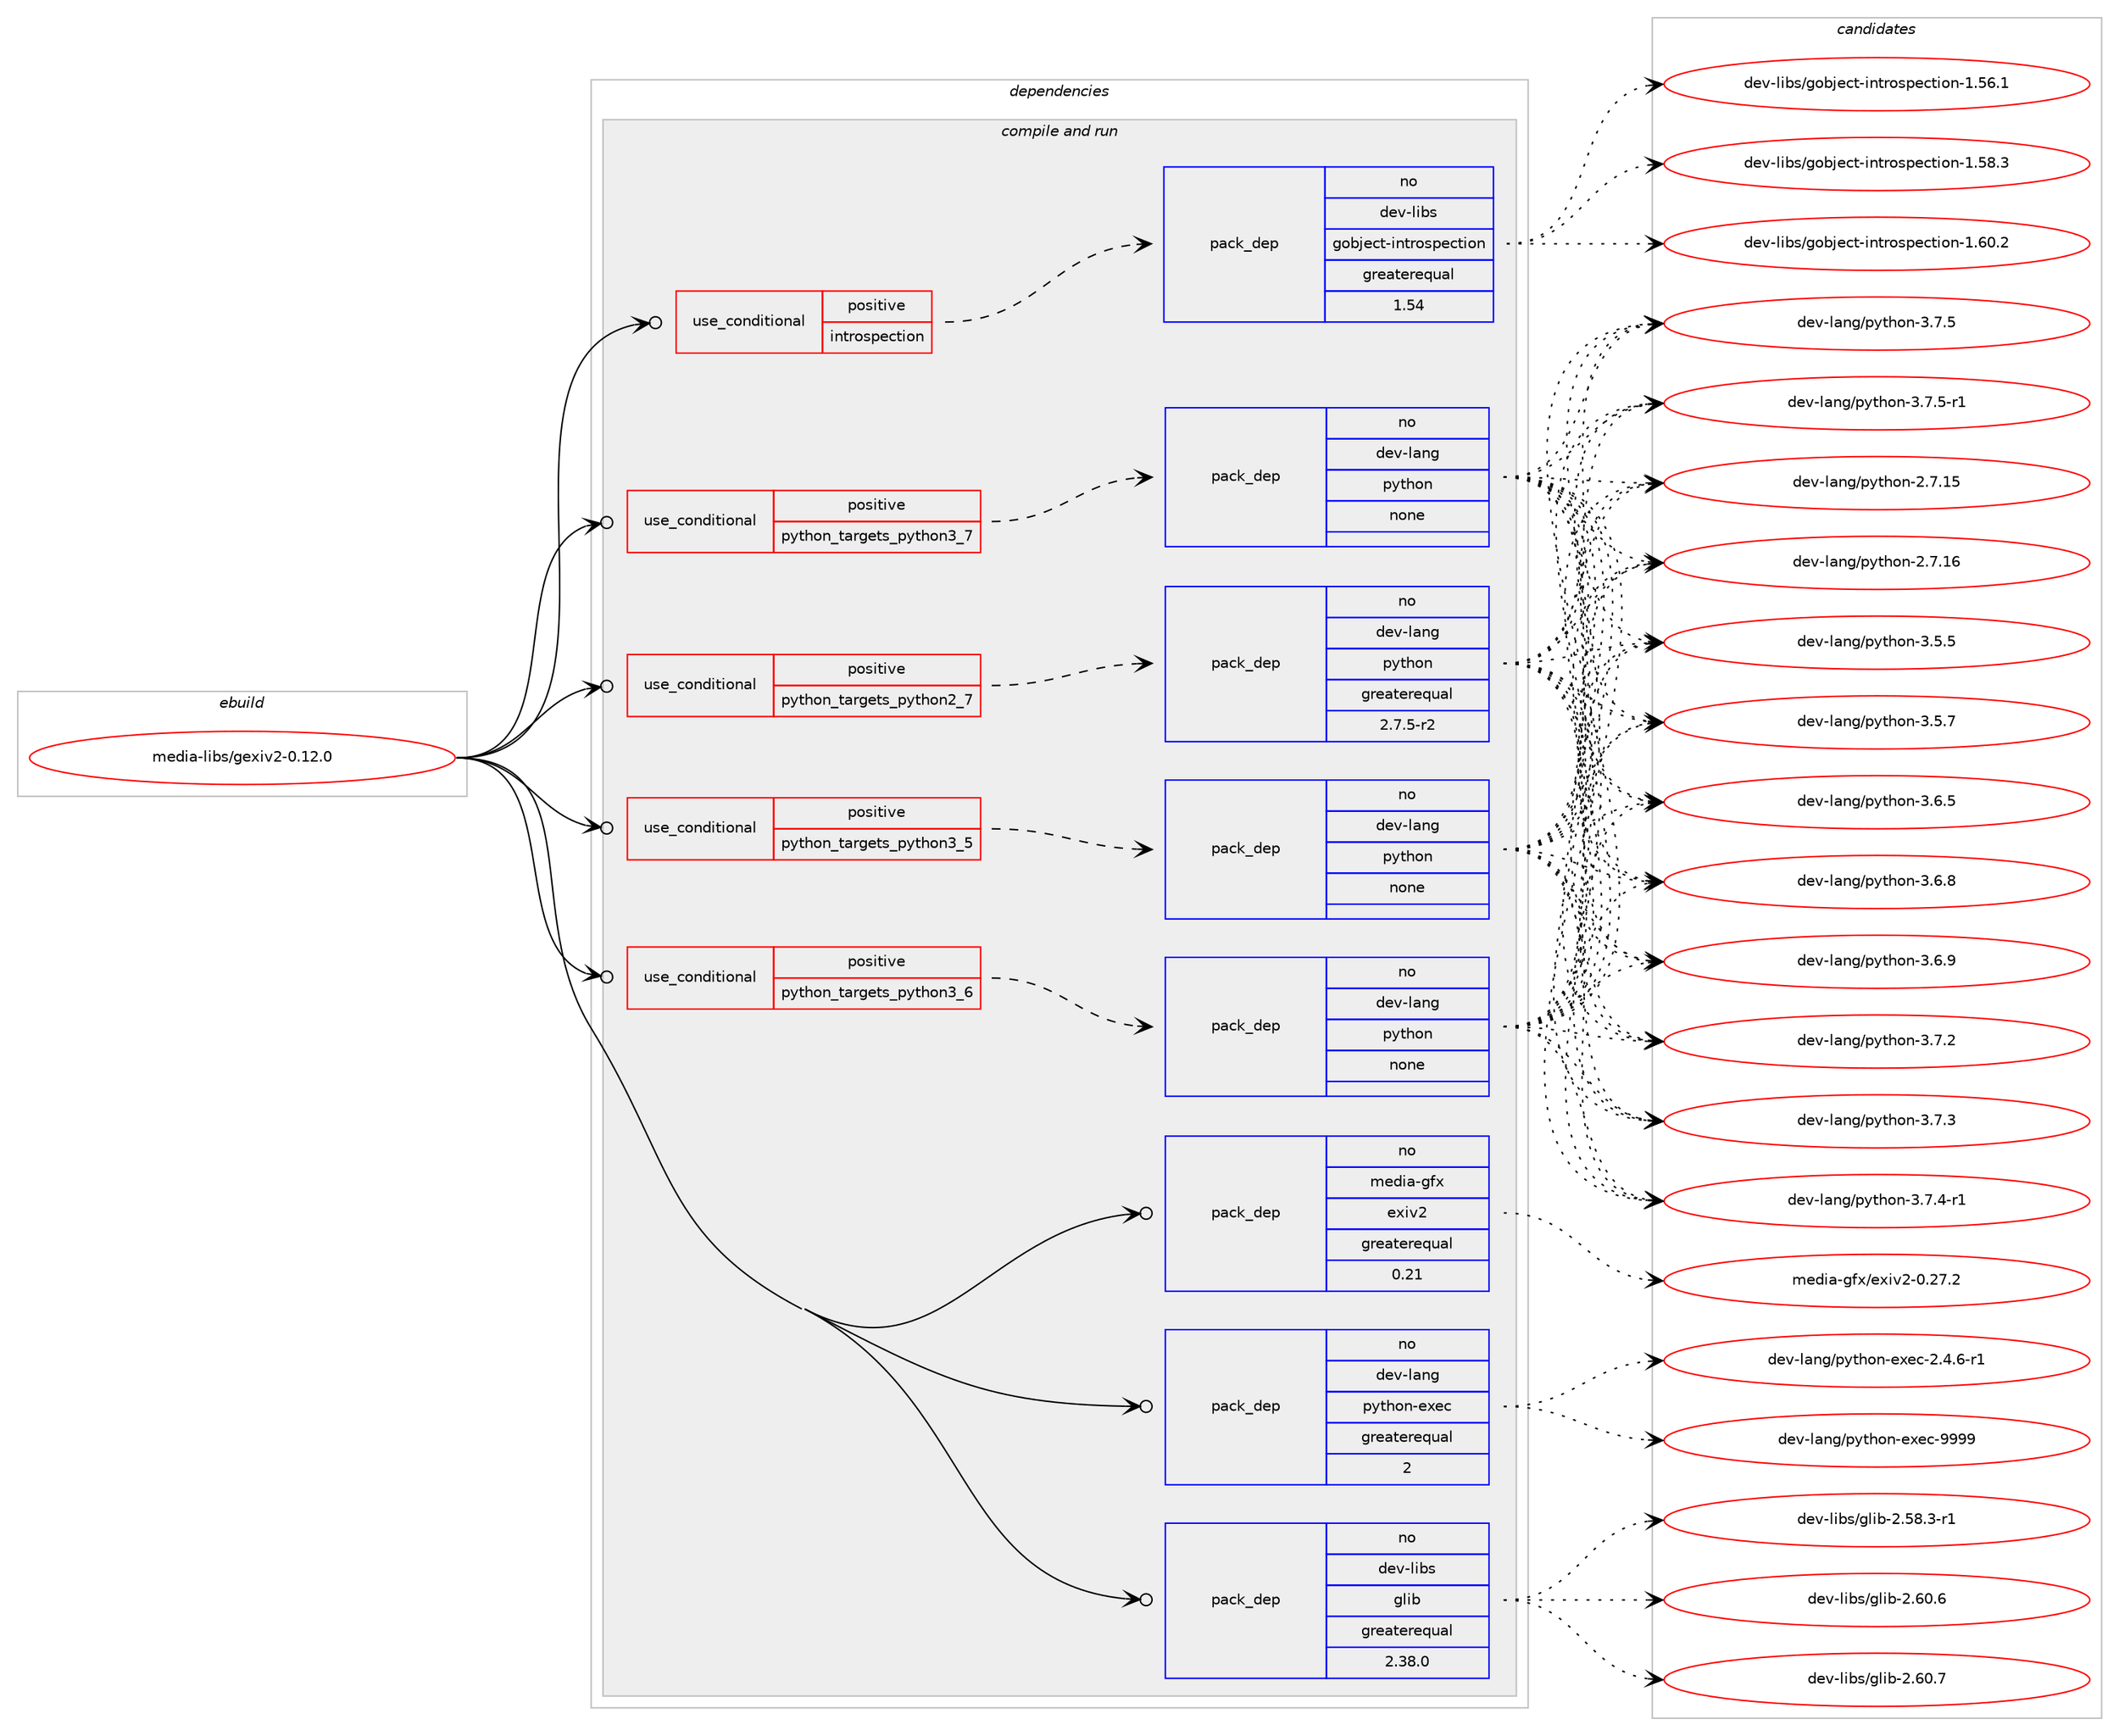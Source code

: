 digraph prolog {

# *************
# Graph options
# *************

newrank=true;
concentrate=true;
compound=true;
graph [rankdir=LR,fontname=Helvetica,fontsize=10,ranksep=1.5];#, ranksep=2.5, nodesep=0.2];
edge  [arrowhead=vee];
node  [fontname=Helvetica,fontsize=10];

# **********
# The ebuild
# **********

subgraph cluster_leftcol {
color=gray;
rank=same;
label=<<i>ebuild</i>>;
id [label="media-libs/gexiv2-0.12.0", color=red, width=4, href="../media-libs/gexiv2-0.12.0.svg"];
}

# ****************
# The dependencies
# ****************

subgraph cluster_midcol {
color=gray;
label=<<i>dependencies</i>>;
subgraph cluster_compile {
fillcolor="#eeeeee";
style=filled;
label=<<i>compile</i>>;
}
subgraph cluster_compileandrun {
fillcolor="#eeeeee";
style=filled;
label=<<i>compile and run</i>>;
subgraph cond191082 {
dependency785759 [label=<<TABLE BORDER="0" CELLBORDER="1" CELLSPACING="0" CELLPADDING="4"><TR><TD ROWSPAN="3" CELLPADDING="10">use_conditional</TD></TR><TR><TD>positive</TD></TR><TR><TD>introspection</TD></TR></TABLE>>, shape=none, color=red];
subgraph pack581026 {
dependency785760 [label=<<TABLE BORDER="0" CELLBORDER="1" CELLSPACING="0" CELLPADDING="4" WIDTH="220"><TR><TD ROWSPAN="6" CELLPADDING="30">pack_dep</TD></TR><TR><TD WIDTH="110">no</TD></TR><TR><TD>dev-libs</TD></TR><TR><TD>gobject-introspection</TD></TR><TR><TD>greaterequal</TD></TR><TR><TD>1.54</TD></TR></TABLE>>, shape=none, color=blue];
}
dependency785759:e -> dependency785760:w [weight=20,style="dashed",arrowhead="vee"];
}
id:e -> dependency785759:w [weight=20,style="solid",arrowhead="odotvee"];
subgraph cond191083 {
dependency785761 [label=<<TABLE BORDER="0" CELLBORDER="1" CELLSPACING="0" CELLPADDING="4"><TR><TD ROWSPAN="3" CELLPADDING="10">use_conditional</TD></TR><TR><TD>positive</TD></TR><TR><TD>python_targets_python2_7</TD></TR></TABLE>>, shape=none, color=red];
subgraph pack581027 {
dependency785762 [label=<<TABLE BORDER="0" CELLBORDER="1" CELLSPACING="0" CELLPADDING="4" WIDTH="220"><TR><TD ROWSPAN="6" CELLPADDING="30">pack_dep</TD></TR><TR><TD WIDTH="110">no</TD></TR><TR><TD>dev-lang</TD></TR><TR><TD>python</TD></TR><TR><TD>greaterequal</TD></TR><TR><TD>2.7.5-r2</TD></TR></TABLE>>, shape=none, color=blue];
}
dependency785761:e -> dependency785762:w [weight=20,style="dashed",arrowhead="vee"];
}
id:e -> dependency785761:w [weight=20,style="solid",arrowhead="odotvee"];
subgraph cond191084 {
dependency785763 [label=<<TABLE BORDER="0" CELLBORDER="1" CELLSPACING="0" CELLPADDING="4"><TR><TD ROWSPAN="3" CELLPADDING="10">use_conditional</TD></TR><TR><TD>positive</TD></TR><TR><TD>python_targets_python3_5</TD></TR></TABLE>>, shape=none, color=red];
subgraph pack581028 {
dependency785764 [label=<<TABLE BORDER="0" CELLBORDER="1" CELLSPACING="0" CELLPADDING="4" WIDTH="220"><TR><TD ROWSPAN="6" CELLPADDING="30">pack_dep</TD></TR><TR><TD WIDTH="110">no</TD></TR><TR><TD>dev-lang</TD></TR><TR><TD>python</TD></TR><TR><TD>none</TD></TR><TR><TD></TD></TR></TABLE>>, shape=none, color=blue];
}
dependency785763:e -> dependency785764:w [weight=20,style="dashed",arrowhead="vee"];
}
id:e -> dependency785763:w [weight=20,style="solid",arrowhead="odotvee"];
subgraph cond191085 {
dependency785765 [label=<<TABLE BORDER="0" CELLBORDER="1" CELLSPACING="0" CELLPADDING="4"><TR><TD ROWSPAN="3" CELLPADDING="10">use_conditional</TD></TR><TR><TD>positive</TD></TR><TR><TD>python_targets_python3_6</TD></TR></TABLE>>, shape=none, color=red];
subgraph pack581029 {
dependency785766 [label=<<TABLE BORDER="0" CELLBORDER="1" CELLSPACING="0" CELLPADDING="4" WIDTH="220"><TR><TD ROWSPAN="6" CELLPADDING="30">pack_dep</TD></TR><TR><TD WIDTH="110">no</TD></TR><TR><TD>dev-lang</TD></TR><TR><TD>python</TD></TR><TR><TD>none</TD></TR><TR><TD></TD></TR></TABLE>>, shape=none, color=blue];
}
dependency785765:e -> dependency785766:w [weight=20,style="dashed",arrowhead="vee"];
}
id:e -> dependency785765:w [weight=20,style="solid",arrowhead="odotvee"];
subgraph cond191086 {
dependency785767 [label=<<TABLE BORDER="0" CELLBORDER="1" CELLSPACING="0" CELLPADDING="4"><TR><TD ROWSPAN="3" CELLPADDING="10">use_conditional</TD></TR><TR><TD>positive</TD></TR><TR><TD>python_targets_python3_7</TD></TR></TABLE>>, shape=none, color=red];
subgraph pack581030 {
dependency785768 [label=<<TABLE BORDER="0" CELLBORDER="1" CELLSPACING="0" CELLPADDING="4" WIDTH="220"><TR><TD ROWSPAN="6" CELLPADDING="30">pack_dep</TD></TR><TR><TD WIDTH="110">no</TD></TR><TR><TD>dev-lang</TD></TR><TR><TD>python</TD></TR><TR><TD>none</TD></TR><TR><TD></TD></TR></TABLE>>, shape=none, color=blue];
}
dependency785767:e -> dependency785768:w [weight=20,style="dashed",arrowhead="vee"];
}
id:e -> dependency785767:w [weight=20,style="solid",arrowhead="odotvee"];
subgraph pack581031 {
dependency785769 [label=<<TABLE BORDER="0" CELLBORDER="1" CELLSPACING="0" CELLPADDING="4" WIDTH="220"><TR><TD ROWSPAN="6" CELLPADDING="30">pack_dep</TD></TR><TR><TD WIDTH="110">no</TD></TR><TR><TD>dev-lang</TD></TR><TR><TD>python-exec</TD></TR><TR><TD>greaterequal</TD></TR><TR><TD>2</TD></TR></TABLE>>, shape=none, color=blue];
}
id:e -> dependency785769:w [weight=20,style="solid",arrowhead="odotvee"];
subgraph pack581032 {
dependency785770 [label=<<TABLE BORDER="0" CELLBORDER="1" CELLSPACING="0" CELLPADDING="4" WIDTH="220"><TR><TD ROWSPAN="6" CELLPADDING="30">pack_dep</TD></TR><TR><TD WIDTH="110">no</TD></TR><TR><TD>dev-libs</TD></TR><TR><TD>glib</TD></TR><TR><TD>greaterequal</TD></TR><TR><TD>2.38.0</TD></TR></TABLE>>, shape=none, color=blue];
}
id:e -> dependency785770:w [weight=20,style="solid",arrowhead="odotvee"];
subgraph pack581033 {
dependency785771 [label=<<TABLE BORDER="0" CELLBORDER="1" CELLSPACING="0" CELLPADDING="4" WIDTH="220"><TR><TD ROWSPAN="6" CELLPADDING="30">pack_dep</TD></TR><TR><TD WIDTH="110">no</TD></TR><TR><TD>media-gfx</TD></TR><TR><TD>exiv2</TD></TR><TR><TD>greaterequal</TD></TR><TR><TD>0.21</TD></TR></TABLE>>, shape=none, color=blue];
}
id:e -> dependency785771:w [weight=20,style="solid",arrowhead="odotvee"];
}
subgraph cluster_run {
fillcolor="#eeeeee";
style=filled;
label=<<i>run</i>>;
}
}

# **************
# The candidates
# **************

subgraph cluster_choices {
rank=same;
color=gray;
label=<<i>candidates</i>>;

subgraph choice581026 {
color=black;
nodesep=1;
choice1001011184510810598115471031119810610199116451051101161141111151121019911610511111045494653544649 [label="dev-libs/gobject-introspection-1.56.1", color=red, width=4,href="../dev-libs/gobject-introspection-1.56.1.svg"];
choice1001011184510810598115471031119810610199116451051101161141111151121019911610511111045494653564651 [label="dev-libs/gobject-introspection-1.58.3", color=red, width=4,href="../dev-libs/gobject-introspection-1.58.3.svg"];
choice1001011184510810598115471031119810610199116451051101161141111151121019911610511111045494654484650 [label="dev-libs/gobject-introspection-1.60.2", color=red, width=4,href="../dev-libs/gobject-introspection-1.60.2.svg"];
dependency785760:e -> choice1001011184510810598115471031119810610199116451051101161141111151121019911610511111045494653544649:w [style=dotted,weight="100"];
dependency785760:e -> choice1001011184510810598115471031119810610199116451051101161141111151121019911610511111045494653564651:w [style=dotted,weight="100"];
dependency785760:e -> choice1001011184510810598115471031119810610199116451051101161141111151121019911610511111045494654484650:w [style=dotted,weight="100"];
}
subgraph choice581027 {
color=black;
nodesep=1;
choice10010111845108971101034711212111610411111045504655464953 [label="dev-lang/python-2.7.15", color=red, width=4,href="../dev-lang/python-2.7.15.svg"];
choice10010111845108971101034711212111610411111045504655464954 [label="dev-lang/python-2.7.16", color=red, width=4,href="../dev-lang/python-2.7.16.svg"];
choice100101118451089711010347112121116104111110455146534653 [label="dev-lang/python-3.5.5", color=red, width=4,href="../dev-lang/python-3.5.5.svg"];
choice100101118451089711010347112121116104111110455146534655 [label="dev-lang/python-3.5.7", color=red, width=4,href="../dev-lang/python-3.5.7.svg"];
choice100101118451089711010347112121116104111110455146544653 [label="dev-lang/python-3.6.5", color=red, width=4,href="../dev-lang/python-3.6.5.svg"];
choice100101118451089711010347112121116104111110455146544656 [label="dev-lang/python-3.6.8", color=red, width=4,href="../dev-lang/python-3.6.8.svg"];
choice100101118451089711010347112121116104111110455146544657 [label="dev-lang/python-3.6.9", color=red, width=4,href="../dev-lang/python-3.6.9.svg"];
choice100101118451089711010347112121116104111110455146554650 [label="dev-lang/python-3.7.2", color=red, width=4,href="../dev-lang/python-3.7.2.svg"];
choice100101118451089711010347112121116104111110455146554651 [label="dev-lang/python-3.7.3", color=red, width=4,href="../dev-lang/python-3.7.3.svg"];
choice1001011184510897110103471121211161041111104551465546524511449 [label="dev-lang/python-3.7.4-r1", color=red, width=4,href="../dev-lang/python-3.7.4-r1.svg"];
choice100101118451089711010347112121116104111110455146554653 [label="dev-lang/python-3.7.5", color=red, width=4,href="../dev-lang/python-3.7.5.svg"];
choice1001011184510897110103471121211161041111104551465546534511449 [label="dev-lang/python-3.7.5-r1", color=red, width=4,href="../dev-lang/python-3.7.5-r1.svg"];
dependency785762:e -> choice10010111845108971101034711212111610411111045504655464953:w [style=dotted,weight="100"];
dependency785762:e -> choice10010111845108971101034711212111610411111045504655464954:w [style=dotted,weight="100"];
dependency785762:e -> choice100101118451089711010347112121116104111110455146534653:w [style=dotted,weight="100"];
dependency785762:e -> choice100101118451089711010347112121116104111110455146534655:w [style=dotted,weight="100"];
dependency785762:e -> choice100101118451089711010347112121116104111110455146544653:w [style=dotted,weight="100"];
dependency785762:e -> choice100101118451089711010347112121116104111110455146544656:w [style=dotted,weight="100"];
dependency785762:e -> choice100101118451089711010347112121116104111110455146544657:w [style=dotted,weight="100"];
dependency785762:e -> choice100101118451089711010347112121116104111110455146554650:w [style=dotted,weight="100"];
dependency785762:e -> choice100101118451089711010347112121116104111110455146554651:w [style=dotted,weight="100"];
dependency785762:e -> choice1001011184510897110103471121211161041111104551465546524511449:w [style=dotted,weight="100"];
dependency785762:e -> choice100101118451089711010347112121116104111110455146554653:w [style=dotted,weight="100"];
dependency785762:e -> choice1001011184510897110103471121211161041111104551465546534511449:w [style=dotted,weight="100"];
}
subgraph choice581028 {
color=black;
nodesep=1;
choice10010111845108971101034711212111610411111045504655464953 [label="dev-lang/python-2.7.15", color=red, width=4,href="../dev-lang/python-2.7.15.svg"];
choice10010111845108971101034711212111610411111045504655464954 [label="dev-lang/python-2.7.16", color=red, width=4,href="../dev-lang/python-2.7.16.svg"];
choice100101118451089711010347112121116104111110455146534653 [label="dev-lang/python-3.5.5", color=red, width=4,href="../dev-lang/python-3.5.5.svg"];
choice100101118451089711010347112121116104111110455146534655 [label="dev-lang/python-3.5.7", color=red, width=4,href="../dev-lang/python-3.5.7.svg"];
choice100101118451089711010347112121116104111110455146544653 [label="dev-lang/python-3.6.5", color=red, width=4,href="../dev-lang/python-3.6.5.svg"];
choice100101118451089711010347112121116104111110455146544656 [label="dev-lang/python-3.6.8", color=red, width=4,href="../dev-lang/python-3.6.8.svg"];
choice100101118451089711010347112121116104111110455146544657 [label="dev-lang/python-3.6.9", color=red, width=4,href="../dev-lang/python-3.6.9.svg"];
choice100101118451089711010347112121116104111110455146554650 [label="dev-lang/python-3.7.2", color=red, width=4,href="../dev-lang/python-3.7.2.svg"];
choice100101118451089711010347112121116104111110455146554651 [label="dev-lang/python-3.7.3", color=red, width=4,href="../dev-lang/python-3.7.3.svg"];
choice1001011184510897110103471121211161041111104551465546524511449 [label="dev-lang/python-3.7.4-r1", color=red, width=4,href="../dev-lang/python-3.7.4-r1.svg"];
choice100101118451089711010347112121116104111110455146554653 [label="dev-lang/python-3.7.5", color=red, width=4,href="../dev-lang/python-3.7.5.svg"];
choice1001011184510897110103471121211161041111104551465546534511449 [label="dev-lang/python-3.7.5-r1", color=red, width=4,href="../dev-lang/python-3.7.5-r1.svg"];
dependency785764:e -> choice10010111845108971101034711212111610411111045504655464953:w [style=dotted,weight="100"];
dependency785764:e -> choice10010111845108971101034711212111610411111045504655464954:w [style=dotted,weight="100"];
dependency785764:e -> choice100101118451089711010347112121116104111110455146534653:w [style=dotted,weight="100"];
dependency785764:e -> choice100101118451089711010347112121116104111110455146534655:w [style=dotted,weight="100"];
dependency785764:e -> choice100101118451089711010347112121116104111110455146544653:w [style=dotted,weight="100"];
dependency785764:e -> choice100101118451089711010347112121116104111110455146544656:w [style=dotted,weight="100"];
dependency785764:e -> choice100101118451089711010347112121116104111110455146544657:w [style=dotted,weight="100"];
dependency785764:e -> choice100101118451089711010347112121116104111110455146554650:w [style=dotted,weight="100"];
dependency785764:e -> choice100101118451089711010347112121116104111110455146554651:w [style=dotted,weight="100"];
dependency785764:e -> choice1001011184510897110103471121211161041111104551465546524511449:w [style=dotted,weight="100"];
dependency785764:e -> choice100101118451089711010347112121116104111110455146554653:w [style=dotted,weight="100"];
dependency785764:e -> choice1001011184510897110103471121211161041111104551465546534511449:w [style=dotted,weight="100"];
}
subgraph choice581029 {
color=black;
nodesep=1;
choice10010111845108971101034711212111610411111045504655464953 [label="dev-lang/python-2.7.15", color=red, width=4,href="../dev-lang/python-2.7.15.svg"];
choice10010111845108971101034711212111610411111045504655464954 [label="dev-lang/python-2.7.16", color=red, width=4,href="../dev-lang/python-2.7.16.svg"];
choice100101118451089711010347112121116104111110455146534653 [label="dev-lang/python-3.5.5", color=red, width=4,href="../dev-lang/python-3.5.5.svg"];
choice100101118451089711010347112121116104111110455146534655 [label="dev-lang/python-3.5.7", color=red, width=4,href="../dev-lang/python-3.5.7.svg"];
choice100101118451089711010347112121116104111110455146544653 [label="dev-lang/python-3.6.5", color=red, width=4,href="../dev-lang/python-3.6.5.svg"];
choice100101118451089711010347112121116104111110455146544656 [label="dev-lang/python-3.6.8", color=red, width=4,href="../dev-lang/python-3.6.8.svg"];
choice100101118451089711010347112121116104111110455146544657 [label="dev-lang/python-3.6.9", color=red, width=4,href="../dev-lang/python-3.6.9.svg"];
choice100101118451089711010347112121116104111110455146554650 [label="dev-lang/python-3.7.2", color=red, width=4,href="../dev-lang/python-3.7.2.svg"];
choice100101118451089711010347112121116104111110455146554651 [label="dev-lang/python-3.7.3", color=red, width=4,href="../dev-lang/python-3.7.3.svg"];
choice1001011184510897110103471121211161041111104551465546524511449 [label="dev-lang/python-3.7.4-r1", color=red, width=4,href="../dev-lang/python-3.7.4-r1.svg"];
choice100101118451089711010347112121116104111110455146554653 [label="dev-lang/python-3.7.5", color=red, width=4,href="../dev-lang/python-3.7.5.svg"];
choice1001011184510897110103471121211161041111104551465546534511449 [label="dev-lang/python-3.7.5-r1", color=red, width=4,href="../dev-lang/python-3.7.5-r1.svg"];
dependency785766:e -> choice10010111845108971101034711212111610411111045504655464953:w [style=dotted,weight="100"];
dependency785766:e -> choice10010111845108971101034711212111610411111045504655464954:w [style=dotted,weight="100"];
dependency785766:e -> choice100101118451089711010347112121116104111110455146534653:w [style=dotted,weight="100"];
dependency785766:e -> choice100101118451089711010347112121116104111110455146534655:w [style=dotted,weight="100"];
dependency785766:e -> choice100101118451089711010347112121116104111110455146544653:w [style=dotted,weight="100"];
dependency785766:e -> choice100101118451089711010347112121116104111110455146544656:w [style=dotted,weight="100"];
dependency785766:e -> choice100101118451089711010347112121116104111110455146544657:w [style=dotted,weight="100"];
dependency785766:e -> choice100101118451089711010347112121116104111110455146554650:w [style=dotted,weight="100"];
dependency785766:e -> choice100101118451089711010347112121116104111110455146554651:w [style=dotted,weight="100"];
dependency785766:e -> choice1001011184510897110103471121211161041111104551465546524511449:w [style=dotted,weight="100"];
dependency785766:e -> choice100101118451089711010347112121116104111110455146554653:w [style=dotted,weight="100"];
dependency785766:e -> choice1001011184510897110103471121211161041111104551465546534511449:w [style=dotted,weight="100"];
}
subgraph choice581030 {
color=black;
nodesep=1;
choice10010111845108971101034711212111610411111045504655464953 [label="dev-lang/python-2.7.15", color=red, width=4,href="../dev-lang/python-2.7.15.svg"];
choice10010111845108971101034711212111610411111045504655464954 [label="dev-lang/python-2.7.16", color=red, width=4,href="../dev-lang/python-2.7.16.svg"];
choice100101118451089711010347112121116104111110455146534653 [label="dev-lang/python-3.5.5", color=red, width=4,href="../dev-lang/python-3.5.5.svg"];
choice100101118451089711010347112121116104111110455146534655 [label="dev-lang/python-3.5.7", color=red, width=4,href="../dev-lang/python-3.5.7.svg"];
choice100101118451089711010347112121116104111110455146544653 [label="dev-lang/python-3.6.5", color=red, width=4,href="../dev-lang/python-3.6.5.svg"];
choice100101118451089711010347112121116104111110455146544656 [label="dev-lang/python-3.6.8", color=red, width=4,href="../dev-lang/python-3.6.8.svg"];
choice100101118451089711010347112121116104111110455146544657 [label="dev-lang/python-3.6.9", color=red, width=4,href="../dev-lang/python-3.6.9.svg"];
choice100101118451089711010347112121116104111110455146554650 [label="dev-lang/python-3.7.2", color=red, width=4,href="../dev-lang/python-3.7.2.svg"];
choice100101118451089711010347112121116104111110455146554651 [label="dev-lang/python-3.7.3", color=red, width=4,href="../dev-lang/python-3.7.3.svg"];
choice1001011184510897110103471121211161041111104551465546524511449 [label="dev-lang/python-3.7.4-r1", color=red, width=4,href="../dev-lang/python-3.7.4-r1.svg"];
choice100101118451089711010347112121116104111110455146554653 [label="dev-lang/python-3.7.5", color=red, width=4,href="../dev-lang/python-3.7.5.svg"];
choice1001011184510897110103471121211161041111104551465546534511449 [label="dev-lang/python-3.7.5-r1", color=red, width=4,href="../dev-lang/python-3.7.5-r1.svg"];
dependency785768:e -> choice10010111845108971101034711212111610411111045504655464953:w [style=dotted,weight="100"];
dependency785768:e -> choice10010111845108971101034711212111610411111045504655464954:w [style=dotted,weight="100"];
dependency785768:e -> choice100101118451089711010347112121116104111110455146534653:w [style=dotted,weight="100"];
dependency785768:e -> choice100101118451089711010347112121116104111110455146534655:w [style=dotted,weight="100"];
dependency785768:e -> choice100101118451089711010347112121116104111110455146544653:w [style=dotted,weight="100"];
dependency785768:e -> choice100101118451089711010347112121116104111110455146544656:w [style=dotted,weight="100"];
dependency785768:e -> choice100101118451089711010347112121116104111110455146544657:w [style=dotted,weight="100"];
dependency785768:e -> choice100101118451089711010347112121116104111110455146554650:w [style=dotted,weight="100"];
dependency785768:e -> choice100101118451089711010347112121116104111110455146554651:w [style=dotted,weight="100"];
dependency785768:e -> choice1001011184510897110103471121211161041111104551465546524511449:w [style=dotted,weight="100"];
dependency785768:e -> choice100101118451089711010347112121116104111110455146554653:w [style=dotted,weight="100"];
dependency785768:e -> choice1001011184510897110103471121211161041111104551465546534511449:w [style=dotted,weight="100"];
}
subgraph choice581031 {
color=black;
nodesep=1;
choice10010111845108971101034711212111610411111045101120101994550465246544511449 [label="dev-lang/python-exec-2.4.6-r1", color=red, width=4,href="../dev-lang/python-exec-2.4.6-r1.svg"];
choice10010111845108971101034711212111610411111045101120101994557575757 [label="dev-lang/python-exec-9999", color=red, width=4,href="../dev-lang/python-exec-9999.svg"];
dependency785769:e -> choice10010111845108971101034711212111610411111045101120101994550465246544511449:w [style=dotted,weight="100"];
dependency785769:e -> choice10010111845108971101034711212111610411111045101120101994557575757:w [style=dotted,weight="100"];
}
subgraph choice581032 {
color=black;
nodesep=1;
choice10010111845108105981154710310810598455046535646514511449 [label="dev-libs/glib-2.58.3-r1", color=red, width=4,href="../dev-libs/glib-2.58.3-r1.svg"];
choice1001011184510810598115471031081059845504654484654 [label="dev-libs/glib-2.60.6", color=red, width=4,href="../dev-libs/glib-2.60.6.svg"];
choice1001011184510810598115471031081059845504654484655 [label="dev-libs/glib-2.60.7", color=red, width=4,href="../dev-libs/glib-2.60.7.svg"];
dependency785770:e -> choice10010111845108105981154710310810598455046535646514511449:w [style=dotted,weight="100"];
dependency785770:e -> choice1001011184510810598115471031081059845504654484654:w [style=dotted,weight="100"];
dependency785770:e -> choice1001011184510810598115471031081059845504654484655:w [style=dotted,weight="100"];
}
subgraph choice581033 {
color=black;
nodesep=1;
choice1091011001059745103102120471011201051185045484650554650 [label="media-gfx/exiv2-0.27.2", color=red, width=4,href="../media-gfx/exiv2-0.27.2.svg"];
dependency785771:e -> choice1091011001059745103102120471011201051185045484650554650:w [style=dotted,weight="100"];
}
}

}
